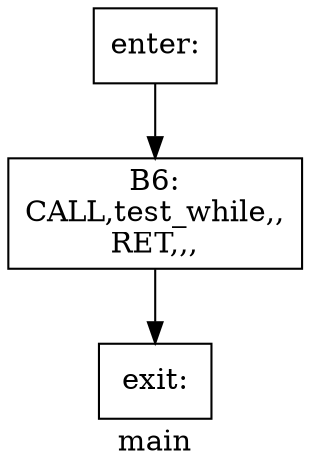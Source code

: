 digraph main{
label =main
B6[label="B6:\nCALL,test_while,,\nRET,,,\n" shape=box]
enter[label="enter:\n" shape=box]
exit[label="exit:\n" shape=box]
B6->exit
enter->B6
}
